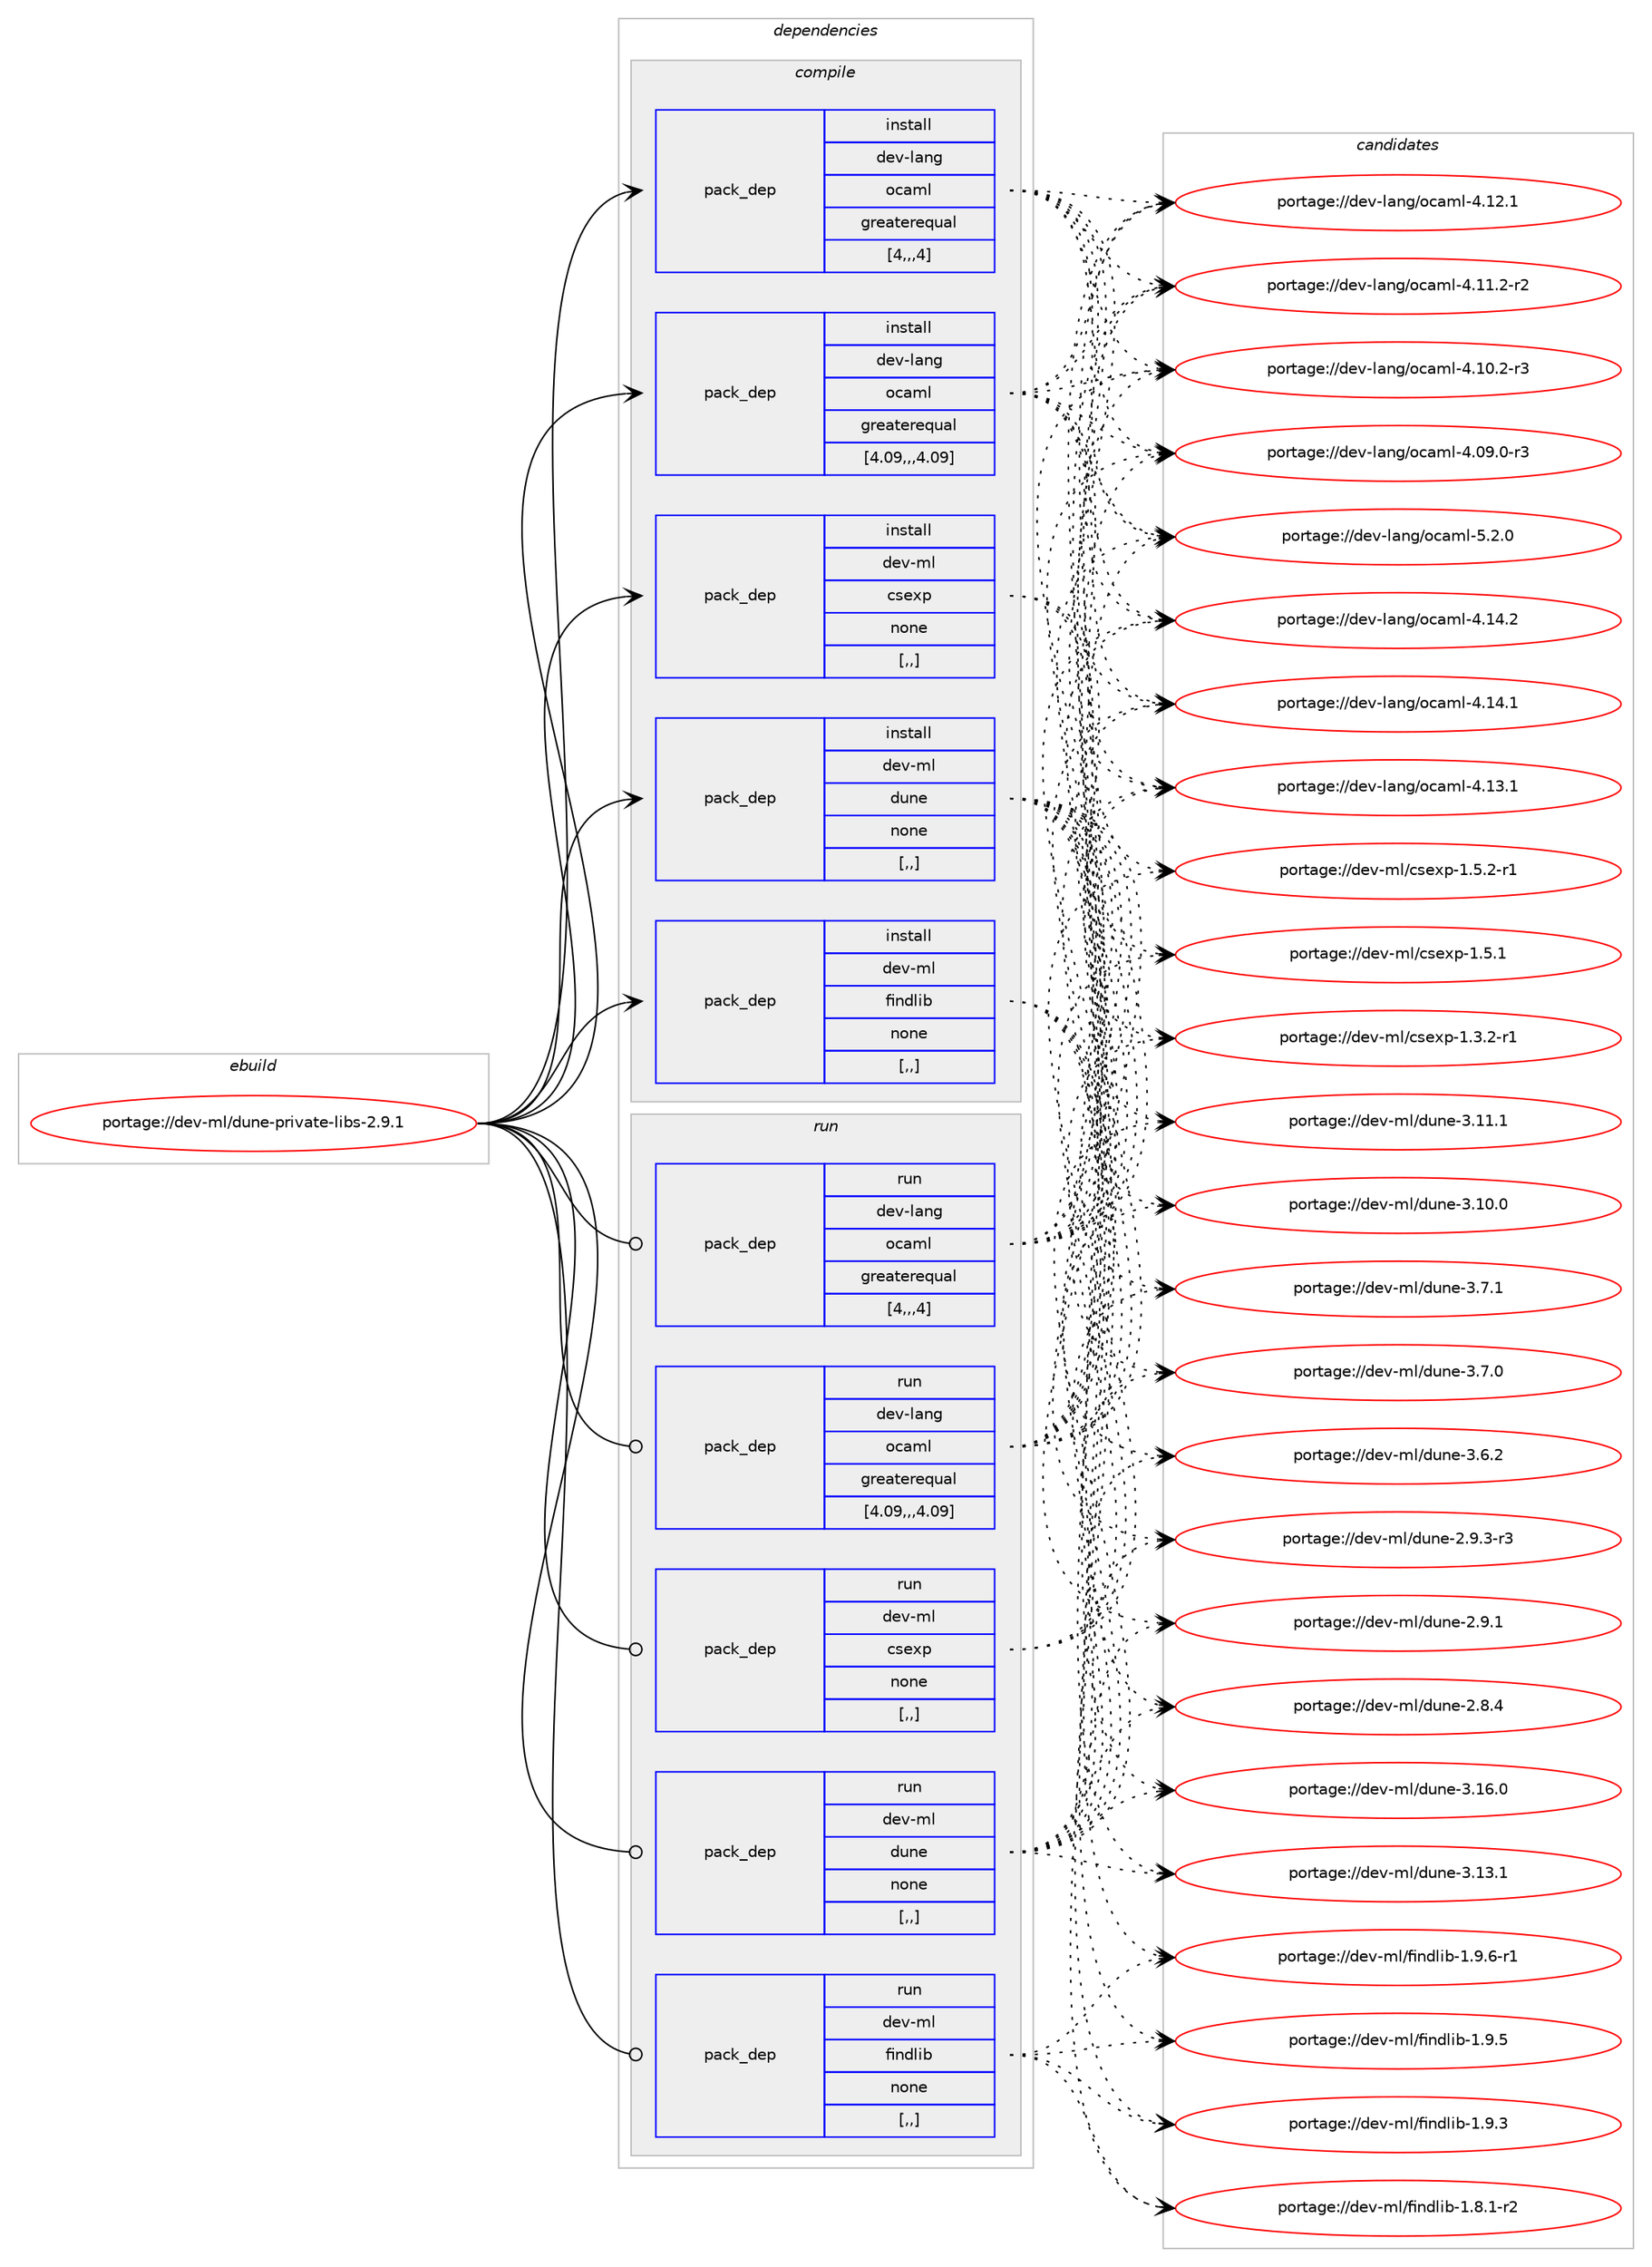 digraph prolog {

# *************
# Graph options
# *************

newrank=true;
concentrate=true;
compound=true;
graph [rankdir=LR,fontname=Helvetica,fontsize=10,ranksep=1.5];#, ranksep=2.5, nodesep=0.2];
edge  [arrowhead=vee];
node  [fontname=Helvetica,fontsize=10];

# **********
# The ebuild
# **********

subgraph cluster_leftcol {
color=gray;
label=<<i>ebuild</i>>;
id [label="portage://dev-ml/dune-private-libs-2.9.1", color=red, width=4, href="../dev-ml/dune-private-libs-2.9.1.svg"];
}

# ****************
# The dependencies
# ****************

subgraph cluster_midcol {
color=gray;
label=<<i>dependencies</i>>;
subgraph cluster_compile {
fillcolor="#eeeeee";
style=filled;
label=<<i>compile</i>>;
subgraph pack88696 {
dependency119217 [label=<<TABLE BORDER="0" CELLBORDER="1" CELLSPACING="0" CELLPADDING="4" WIDTH="220"><TR><TD ROWSPAN="6" CELLPADDING="30">pack_dep</TD></TR><TR><TD WIDTH="110">install</TD></TR><TR><TD>dev-lang</TD></TR><TR><TD>ocaml</TD></TR><TR><TD>greaterequal</TD></TR><TR><TD>[4,,,4]</TD></TR></TABLE>>, shape=none, color=blue];
}
id:e -> dependency119217:w [weight=20,style="solid",arrowhead="vee"];
subgraph pack88697 {
dependency119218 [label=<<TABLE BORDER="0" CELLBORDER="1" CELLSPACING="0" CELLPADDING="4" WIDTH="220"><TR><TD ROWSPAN="6" CELLPADDING="30">pack_dep</TD></TR><TR><TD WIDTH="110">install</TD></TR><TR><TD>dev-lang</TD></TR><TR><TD>ocaml</TD></TR><TR><TD>greaterequal</TD></TR><TR><TD>[4.09,,,4.09]</TD></TR></TABLE>>, shape=none, color=blue];
}
id:e -> dependency119218:w [weight=20,style="solid",arrowhead="vee"];
subgraph pack88698 {
dependency119219 [label=<<TABLE BORDER="0" CELLBORDER="1" CELLSPACING="0" CELLPADDING="4" WIDTH="220"><TR><TD ROWSPAN="6" CELLPADDING="30">pack_dep</TD></TR><TR><TD WIDTH="110">install</TD></TR><TR><TD>dev-ml</TD></TR><TR><TD>csexp</TD></TR><TR><TD>none</TD></TR><TR><TD>[,,]</TD></TR></TABLE>>, shape=none, color=blue];
}
id:e -> dependency119219:w [weight=20,style="solid",arrowhead="vee"];
subgraph pack88699 {
dependency119220 [label=<<TABLE BORDER="0" CELLBORDER="1" CELLSPACING="0" CELLPADDING="4" WIDTH="220"><TR><TD ROWSPAN="6" CELLPADDING="30">pack_dep</TD></TR><TR><TD WIDTH="110">install</TD></TR><TR><TD>dev-ml</TD></TR><TR><TD>dune</TD></TR><TR><TD>none</TD></TR><TR><TD>[,,]</TD></TR></TABLE>>, shape=none, color=blue];
}
id:e -> dependency119220:w [weight=20,style="solid",arrowhead="vee"];
subgraph pack88700 {
dependency119221 [label=<<TABLE BORDER="0" CELLBORDER="1" CELLSPACING="0" CELLPADDING="4" WIDTH="220"><TR><TD ROWSPAN="6" CELLPADDING="30">pack_dep</TD></TR><TR><TD WIDTH="110">install</TD></TR><TR><TD>dev-ml</TD></TR><TR><TD>findlib</TD></TR><TR><TD>none</TD></TR><TR><TD>[,,]</TD></TR></TABLE>>, shape=none, color=blue];
}
id:e -> dependency119221:w [weight=20,style="solid",arrowhead="vee"];
}
subgraph cluster_compileandrun {
fillcolor="#eeeeee";
style=filled;
label=<<i>compile and run</i>>;
}
subgraph cluster_run {
fillcolor="#eeeeee";
style=filled;
label=<<i>run</i>>;
subgraph pack88701 {
dependency119222 [label=<<TABLE BORDER="0" CELLBORDER="1" CELLSPACING="0" CELLPADDING="4" WIDTH="220"><TR><TD ROWSPAN="6" CELLPADDING="30">pack_dep</TD></TR><TR><TD WIDTH="110">run</TD></TR><TR><TD>dev-lang</TD></TR><TR><TD>ocaml</TD></TR><TR><TD>greaterequal</TD></TR><TR><TD>[4,,,4]</TD></TR></TABLE>>, shape=none, color=blue];
}
id:e -> dependency119222:w [weight=20,style="solid",arrowhead="odot"];
subgraph pack88702 {
dependency119223 [label=<<TABLE BORDER="0" CELLBORDER="1" CELLSPACING="0" CELLPADDING="4" WIDTH="220"><TR><TD ROWSPAN="6" CELLPADDING="30">pack_dep</TD></TR><TR><TD WIDTH="110">run</TD></TR><TR><TD>dev-lang</TD></TR><TR><TD>ocaml</TD></TR><TR><TD>greaterequal</TD></TR><TR><TD>[4.09,,,4.09]</TD></TR></TABLE>>, shape=none, color=blue];
}
id:e -> dependency119223:w [weight=20,style="solid",arrowhead="odot"];
subgraph pack88703 {
dependency119224 [label=<<TABLE BORDER="0" CELLBORDER="1" CELLSPACING="0" CELLPADDING="4" WIDTH="220"><TR><TD ROWSPAN="6" CELLPADDING="30">pack_dep</TD></TR><TR><TD WIDTH="110">run</TD></TR><TR><TD>dev-ml</TD></TR><TR><TD>csexp</TD></TR><TR><TD>none</TD></TR><TR><TD>[,,]</TD></TR></TABLE>>, shape=none, color=blue];
}
id:e -> dependency119224:w [weight=20,style="solid",arrowhead="odot"];
subgraph pack88704 {
dependency119225 [label=<<TABLE BORDER="0" CELLBORDER="1" CELLSPACING="0" CELLPADDING="4" WIDTH="220"><TR><TD ROWSPAN="6" CELLPADDING="30">pack_dep</TD></TR><TR><TD WIDTH="110">run</TD></TR><TR><TD>dev-ml</TD></TR><TR><TD>dune</TD></TR><TR><TD>none</TD></TR><TR><TD>[,,]</TD></TR></TABLE>>, shape=none, color=blue];
}
id:e -> dependency119225:w [weight=20,style="solid",arrowhead="odot"];
subgraph pack88705 {
dependency119226 [label=<<TABLE BORDER="0" CELLBORDER="1" CELLSPACING="0" CELLPADDING="4" WIDTH="220"><TR><TD ROWSPAN="6" CELLPADDING="30">pack_dep</TD></TR><TR><TD WIDTH="110">run</TD></TR><TR><TD>dev-ml</TD></TR><TR><TD>findlib</TD></TR><TR><TD>none</TD></TR><TR><TD>[,,]</TD></TR></TABLE>>, shape=none, color=blue];
}
id:e -> dependency119226:w [weight=20,style="solid",arrowhead="odot"];
}
}

# **************
# The candidates
# **************

subgraph cluster_choices {
rank=same;
color=gray;
label=<<i>candidates</i>>;

subgraph choice88696 {
color=black;
nodesep=1;
choice1001011184510897110103471119997109108455346504648 [label="portage://dev-lang/ocaml-5.2.0", color=red, width=4,href="../dev-lang/ocaml-5.2.0.svg"];
choice100101118451089711010347111999710910845524649524650 [label="portage://dev-lang/ocaml-4.14.2", color=red, width=4,href="../dev-lang/ocaml-4.14.2.svg"];
choice100101118451089711010347111999710910845524649524649 [label="portage://dev-lang/ocaml-4.14.1", color=red, width=4,href="../dev-lang/ocaml-4.14.1.svg"];
choice100101118451089711010347111999710910845524649514649 [label="portage://dev-lang/ocaml-4.13.1", color=red, width=4,href="../dev-lang/ocaml-4.13.1.svg"];
choice100101118451089711010347111999710910845524649504649 [label="portage://dev-lang/ocaml-4.12.1", color=red, width=4,href="../dev-lang/ocaml-4.12.1.svg"];
choice1001011184510897110103471119997109108455246494946504511450 [label="portage://dev-lang/ocaml-4.11.2-r2", color=red, width=4,href="../dev-lang/ocaml-4.11.2-r2.svg"];
choice1001011184510897110103471119997109108455246494846504511451 [label="portage://dev-lang/ocaml-4.10.2-r3", color=red, width=4,href="../dev-lang/ocaml-4.10.2-r3.svg"];
choice1001011184510897110103471119997109108455246485746484511451 [label="portage://dev-lang/ocaml-4.09.0-r3", color=red, width=4,href="../dev-lang/ocaml-4.09.0-r3.svg"];
dependency119217:e -> choice1001011184510897110103471119997109108455346504648:w [style=dotted,weight="100"];
dependency119217:e -> choice100101118451089711010347111999710910845524649524650:w [style=dotted,weight="100"];
dependency119217:e -> choice100101118451089711010347111999710910845524649524649:w [style=dotted,weight="100"];
dependency119217:e -> choice100101118451089711010347111999710910845524649514649:w [style=dotted,weight="100"];
dependency119217:e -> choice100101118451089711010347111999710910845524649504649:w [style=dotted,weight="100"];
dependency119217:e -> choice1001011184510897110103471119997109108455246494946504511450:w [style=dotted,weight="100"];
dependency119217:e -> choice1001011184510897110103471119997109108455246494846504511451:w [style=dotted,weight="100"];
dependency119217:e -> choice1001011184510897110103471119997109108455246485746484511451:w [style=dotted,weight="100"];
}
subgraph choice88697 {
color=black;
nodesep=1;
choice1001011184510897110103471119997109108455346504648 [label="portage://dev-lang/ocaml-5.2.0", color=red, width=4,href="../dev-lang/ocaml-5.2.0.svg"];
choice100101118451089711010347111999710910845524649524650 [label="portage://dev-lang/ocaml-4.14.2", color=red, width=4,href="../dev-lang/ocaml-4.14.2.svg"];
choice100101118451089711010347111999710910845524649524649 [label="portage://dev-lang/ocaml-4.14.1", color=red, width=4,href="../dev-lang/ocaml-4.14.1.svg"];
choice100101118451089711010347111999710910845524649514649 [label="portage://dev-lang/ocaml-4.13.1", color=red, width=4,href="../dev-lang/ocaml-4.13.1.svg"];
choice100101118451089711010347111999710910845524649504649 [label="portage://dev-lang/ocaml-4.12.1", color=red, width=4,href="../dev-lang/ocaml-4.12.1.svg"];
choice1001011184510897110103471119997109108455246494946504511450 [label="portage://dev-lang/ocaml-4.11.2-r2", color=red, width=4,href="../dev-lang/ocaml-4.11.2-r2.svg"];
choice1001011184510897110103471119997109108455246494846504511451 [label="portage://dev-lang/ocaml-4.10.2-r3", color=red, width=4,href="../dev-lang/ocaml-4.10.2-r3.svg"];
choice1001011184510897110103471119997109108455246485746484511451 [label="portage://dev-lang/ocaml-4.09.0-r3", color=red, width=4,href="../dev-lang/ocaml-4.09.0-r3.svg"];
dependency119218:e -> choice1001011184510897110103471119997109108455346504648:w [style=dotted,weight="100"];
dependency119218:e -> choice100101118451089711010347111999710910845524649524650:w [style=dotted,weight="100"];
dependency119218:e -> choice100101118451089711010347111999710910845524649524649:w [style=dotted,weight="100"];
dependency119218:e -> choice100101118451089711010347111999710910845524649514649:w [style=dotted,weight="100"];
dependency119218:e -> choice100101118451089711010347111999710910845524649504649:w [style=dotted,weight="100"];
dependency119218:e -> choice1001011184510897110103471119997109108455246494946504511450:w [style=dotted,weight="100"];
dependency119218:e -> choice1001011184510897110103471119997109108455246494846504511451:w [style=dotted,weight="100"];
dependency119218:e -> choice1001011184510897110103471119997109108455246485746484511451:w [style=dotted,weight="100"];
}
subgraph choice88698 {
color=black;
nodesep=1;
choice1001011184510910847991151011201124549465346504511449 [label="portage://dev-ml/csexp-1.5.2-r1", color=red, width=4,href="../dev-ml/csexp-1.5.2-r1.svg"];
choice100101118451091084799115101120112454946534649 [label="portage://dev-ml/csexp-1.5.1", color=red, width=4,href="../dev-ml/csexp-1.5.1.svg"];
choice1001011184510910847991151011201124549465146504511449 [label="portage://dev-ml/csexp-1.3.2-r1", color=red, width=4,href="../dev-ml/csexp-1.3.2-r1.svg"];
dependency119219:e -> choice1001011184510910847991151011201124549465346504511449:w [style=dotted,weight="100"];
dependency119219:e -> choice100101118451091084799115101120112454946534649:w [style=dotted,weight="100"];
dependency119219:e -> choice1001011184510910847991151011201124549465146504511449:w [style=dotted,weight="100"];
}
subgraph choice88699 {
color=black;
nodesep=1;
choice100101118451091084710011711010145514649544648 [label="portage://dev-ml/dune-3.16.0", color=red, width=4,href="../dev-ml/dune-3.16.0.svg"];
choice100101118451091084710011711010145514649514649 [label="portage://dev-ml/dune-3.13.1", color=red, width=4,href="../dev-ml/dune-3.13.1.svg"];
choice100101118451091084710011711010145514649494649 [label="portage://dev-ml/dune-3.11.1", color=red, width=4,href="../dev-ml/dune-3.11.1.svg"];
choice100101118451091084710011711010145514649484648 [label="portage://dev-ml/dune-3.10.0", color=red, width=4,href="../dev-ml/dune-3.10.0.svg"];
choice1001011184510910847100117110101455146554649 [label="portage://dev-ml/dune-3.7.1", color=red, width=4,href="../dev-ml/dune-3.7.1.svg"];
choice1001011184510910847100117110101455146554648 [label="portage://dev-ml/dune-3.7.0", color=red, width=4,href="../dev-ml/dune-3.7.0.svg"];
choice1001011184510910847100117110101455146544650 [label="portage://dev-ml/dune-3.6.2", color=red, width=4,href="../dev-ml/dune-3.6.2.svg"];
choice10010111845109108471001171101014550465746514511451 [label="portage://dev-ml/dune-2.9.3-r3", color=red, width=4,href="../dev-ml/dune-2.9.3-r3.svg"];
choice1001011184510910847100117110101455046574649 [label="portage://dev-ml/dune-2.9.1", color=red, width=4,href="../dev-ml/dune-2.9.1.svg"];
choice1001011184510910847100117110101455046564652 [label="portage://dev-ml/dune-2.8.4", color=red, width=4,href="../dev-ml/dune-2.8.4.svg"];
dependency119220:e -> choice100101118451091084710011711010145514649544648:w [style=dotted,weight="100"];
dependency119220:e -> choice100101118451091084710011711010145514649514649:w [style=dotted,weight="100"];
dependency119220:e -> choice100101118451091084710011711010145514649494649:w [style=dotted,weight="100"];
dependency119220:e -> choice100101118451091084710011711010145514649484648:w [style=dotted,weight="100"];
dependency119220:e -> choice1001011184510910847100117110101455146554649:w [style=dotted,weight="100"];
dependency119220:e -> choice1001011184510910847100117110101455146554648:w [style=dotted,weight="100"];
dependency119220:e -> choice1001011184510910847100117110101455146544650:w [style=dotted,weight="100"];
dependency119220:e -> choice10010111845109108471001171101014550465746514511451:w [style=dotted,weight="100"];
dependency119220:e -> choice1001011184510910847100117110101455046574649:w [style=dotted,weight="100"];
dependency119220:e -> choice1001011184510910847100117110101455046564652:w [style=dotted,weight="100"];
}
subgraph choice88700 {
color=black;
nodesep=1;
choice1001011184510910847102105110100108105984549465746544511449 [label="portage://dev-ml/findlib-1.9.6-r1", color=red, width=4,href="../dev-ml/findlib-1.9.6-r1.svg"];
choice100101118451091084710210511010010810598454946574653 [label="portage://dev-ml/findlib-1.9.5", color=red, width=4,href="../dev-ml/findlib-1.9.5.svg"];
choice100101118451091084710210511010010810598454946574651 [label="portage://dev-ml/findlib-1.9.3", color=red, width=4,href="../dev-ml/findlib-1.9.3.svg"];
choice1001011184510910847102105110100108105984549465646494511450 [label="portage://dev-ml/findlib-1.8.1-r2", color=red, width=4,href="../dev-ml/findlib-1.8.1-r2.svg"];
dependency119221:e -> choice1001011184510910847102105110100108105984549465746544511449:w [style=dotted,weight="100"];
dependency119221:e -> choice100101118451091084710210511010010810598454946574653:w [style=dotted,weight="100"];
dependency119221:e -> choice100101118451091084710210511010010810598454946574651:w [style=dotted,weight="100"];
dependency119221:e -> choice1001011184510910847102105110100108105984549465646494511450:w [style=dotted,weight="100"];
}
subgraph choice88701 {
color=black;
nodesep=1;
choice1001011184510897110103471119997109108455346504648 [label="portage://dev-lang/ocaml-5.2.0", color=red, width=4,href="../dev-lang/ocaml-5.2.0.svg"];
choice100101118451089711010347111999710910845524649524650 [label="portage://dev-lang/ocaml-4.14.2", color=red, width=4,href="../dev-lang/ocaml-4.14.2.svg"];
choice100101118451089711010347111999710910845524649524649 [label="portage://dev-lang/ocaml-4.14.1", color=red, width=4,href="../dev-lang/ocaml-4.14.1.svg"];
choice100101118451089711010347111999710910845524649514649 [label="portage://dev-lang/ocaml-4.13.1", color=red, width=4,href="../dev-lang/ocaml-4.13.1.svg"];
choice100101118451089711010347111999710910845524649504649 [label="portage://dev-lang/ocaml-4.12.1", color=red, width=4,href="../dev-lang/ocaml-4.12.1.svg"];
choice1001011184510897110103471119997109108455246494946504511450 [label="portage://dev-lang/ocaml-4.11.2-r2", color=red, width=4,href="../dev-lang/ocaml-4.11.2-r2.svg"];
choice1001011184510897110103471119997109108455246494846504511451 [label="portage://dev-lang/ocaml-4.10.2-r3", color=red, width=4,href="../dev-lang/ocaml-4.10.2-r3.svg"];
choice1001011184510897110103471119997109108455246485746484511451 [label="portage://dev-lang/ocaml-4.09.0-r3", color=red, width=4,href="../dev-lang/ocaml-4.09.0-r3.svg"];
dependency119222:e -> choice1001011184510897110103471119997109108455346504648:w [style=dotted,weight="100"];
dependency119222:e -> choice100101118451089711010347111999710910845524649524650:w [style=dotted,weight="100"];
dependency119222:e -> choice100101118451089711010347111999710910845524649524649:w [style=dotted,weight="100"];
dependency119222:e -> choice100101118451089711010347111999710910845524649514649:w [style=dotted,weight="100"];
dependency119222:e -> choice100101118451089711010347111999710910845524649504649:w [style=dotted,weight="100"];
dependency119222:e -> choice1001011184510897110103471119997109108455246494946504511450:w [style=dotted,weight="100"];
dependency119222:e -> choice1001011184510897110103471119997109108455246494846504511451:w [style=dotted,weight="100"];
dependency119222:e -> choice1001011184510897110103471119997109108455246485746484511451:w [style=dotted,weight="100"];
}
subgraph choice88702 {
color=black;
nodesep=1;
choice1001011184510897110103471119997109108455346504648 [label="portage://dev-lang/ocaml-5.2.0", color=red, width=4,href="../dev-lang/ocaml-5.2.0.svg"];
choice100101118451089711010347111999710910845524649524650 [label="portage://dev-lang/ocaml-4.14.2", color=red, width=4,href="../dev-lang/ocaml-4.14.2.svg"];
choice100101118451089711010347111999710910845524649524649 [label="portage://dev-lang/ocaml-4.14.1", color=red, width=4,href="../dev-lang/ocaml-4.14.1.svg"];
choice100101118451089711010347111999710910845524649514649 [label="portage://dev-lang/ocaml-4.13.1", color=red, width=4,href="../dev-lang/ocaml-4.13.1.svg"];
choice100101118451089711010347111999710910845524649504649 [label="portage://dev-lang/ocaml-4.12.1", color=red, width=4,href="../dev-lang/ocaml-4.12.1.svg"];
choice1001011184510897110103471119997109108455246494946504511450 [label="portage://dev-lang/ocaml-4.11.2-r2", color=red, width=4,href="../dev-lang/ocaml-4.11.2-r2.svg"];
choice1001011184510897110103471119997109108455246494846504511451 [label="portage://dev-lang/ocaml-4.10.2-r3", color=red, width=4,href="../dev-lang/ocaml-4.10.2-r3.svg"];
choice1001011184510897110103471119997109108455246485746484511451 [label="portage://dev-lang/ocaml-4.09.0-r3", color=red, width=4,href="../dev-lang/ocaml-4.09.0-r3.svg"];
dependency119223:e -> choice1001011184510897110103471119997109108455346504648:w [style=dotted,weight="100"];
dependency119223:e -> choice100101118451089711010347111999710910845524649524650:w [style=dotted,weight="100"];
dependency119223:e -> choice100101118451089711010347111999710910845524649524649:w [style=dotted,weight="100"];
dependency119223:e -> choice100101118451089711010347111999710910845524649514649:w [style=dotted,weight="100"];
dependency119223:e -> choice100101118451089711010347111999710910845524649504649:w [style=dotted,weight="100"];
dependency119223:e -> choice1001011184510897110103471119997109108455246494946504511450:w [style=dotted,weight="100"];
dependency119223:e -> choice1001011184510897110103471119997109108455246494846504511451:w [style=dotted,weight="100"];
dependency119223:e -> choice1001011184510897110103471119997109108455246485746484511451:w [style=dotted,weight="100"];
}
subgraph choice88703 {
color=black;
nodesep=1;
choice1001011184510910847991151011201124549465346504511449 [label="portage://dev-ml/csexp-1.5.2-r1", color=red, width=4,href="../dev-ml/csexp-1.5.2-r1.svg"];
choice100101118451091084799115101120112454946534649 [label="portage://dev-ml/csexp-1.5.1", color=red, width=4,href="../dev-ml/csexp-1.5.1.svg"];
choice1001011184510910847991151011201124549465146504511449 [label="portage://dev-ml/csexp-1.3.2-r1", color=red, width=4,href="../dev-ml/csexp-1.3.2-r1.svg"];
dependency119224:e -> choice1001011184510910847991151011201124549465346504511449:w [style=dotted,weight="100"];
dependency119224:e -> choice100101118451091084799115101120112454946534649:w [style=dotted,weight="100"];
dependency119224:e -> choice1001011184510910847991151011201124549465146504511449:w [style=dotted,weight="100"];
}
subgraph choice88704 {
color=black;
nodesep=1;
choice100101118451091084710011711010145514649544648 [label="portage://dev-ml/dune-3.16.0", color=red, width=4,href="../dev-ml/dune-3.16.0.svg"];
choice100101118451091084710011711010145514649514649 [label="portage://dev-ml/dune-3.13.1", color=red, width=4,href="../dev-ml/dune-3.13.1.svg"];
choice100101118451091084710011711010145514649494649 [label="portage://dev-ml/dune-3.11.1", color=red, width=4,href="../dev-ml/dune-3.11.1.svg"];
choice100101118451091084710011711010145514649484648 [label="portage://dev-ml/dune-3.10.0", color=red, width=4,href="../dev-ml/dune-3.10.0.svg"];
choice1001011184510910847100117110101455146554649 [label="portage://dev-ml/dune-3.7.1", color=red, width=4,href="../dev-ml/dune-3.7.1.svg"];
choice1001011184510910847100117110101455146554648 [label="portage://dev-ml/dune-3.7.0", color=red, width=4,href="../dev-ml/dune-3.7.0.svg"];
choice1001011184510910847100117110101455146544650 [label="portage://dev-ml/dune-3.6.2", color=red, width=4,href="../dev-ml/dune-3.6.2.svg"];
choice10010111845109108471001171101014550465746514511451 [label="portage://dev-ml/dune-2.9.3-r3", color=red, width=4,href="../dev-ml/dune-2.9.3-r3.svg"];
choice1001011184510910847100117110101455046574649 [label="portage://dev-ml/dune-2.9.1", color=red, width=4,href="../dev-ml/dune-2.9.1.svg"];
choice1001011184510910847100117110101455046564652 [label="portage://dev-ml/dune-2.8.4", color=red, width=4,href="../dev-ml/dune-2.8.4.svg"];
dependency119225:e -> choice100101118451091084710011711010145514649544648:w [style=dotted,weight="100"];
dependency119225:e -> choice100101118451091084710011711010145514649514649:w [style=dotted,weight="100"];
dependency119225:e -> choice100101118451091084710011711010145514649494649:w [style=dotted,weight="100"];
dependency119225:e -> choice100101118451091084710011711010145514649484648:w [style=dotted,weight="100"];
dependency119225:e -> choice1001011184510910847100117110101455146554649:w [style=dotted,weight="100"];
dependency119225:e -> choice1001011184510910847100117110101455146554648:w [style=dotted,weight="100"];
dependency119225:e -> choice1001011184510910847100117110101455146544650:w [style=dotted,weight="100"];
dependency119225:e -> choice10010111845109108471001171101014550465746514511451:w [style=dotted,weight="100"];
dependency119225:e -> choice1001011184510910847100117110101455046574649:w [style=dotted,weight="100"];
dependency119225:e -> choice1001011184510910847100117110101455046564652:w [style=dotted,weight="100"];
}
subgraph choice88705 {
color=black;
nodesep=1;
choice1001011184510910847102105110100108105984549465746544511449 [label="portage://dev-ml/findlib-1.9.6-r1", color=red, width=4,href="../dev-ml/findlib-1.9.6-r1.svg"];
choice100101118451091084710210511010010810598454946574653 [label="portage://dev-ml/findlib-1.9.5", color=red, width=4,href="../dev-ml/findlib-1.9.5.svg"];
choice100101118451091084710210511010010810598454946574651 [label="portage://dev-ml/findlib-1.9.3", color=red, width=4,href="../dev-ml/findlib-1.9.3.svg"];
choice1001011184510910847102105110100108105984549465646494511450 [label="portage://dev-ml/findlib-1.8.1-r2", color=red, width=4,href="../dev-ml/findlib-1.8.1-r2.svg"];
dependency119226:e -> choice1001011184510910847102105110100108105984549465746544511449:w [style=dotted,weight="100"];
dependency119226:e -> choice100101118451091084710210511010010810598454946574653:w [style=dotted,weight="100"];
dependency119226:e -> choice100101118451091084710210511010010810598454946574651:w [style=dotted,weight="100"];
dependency119226:e -> choice1001011184510910847102105110100108105984549465646494511450:w [style=dotted,weight="100"];
}
}

}
